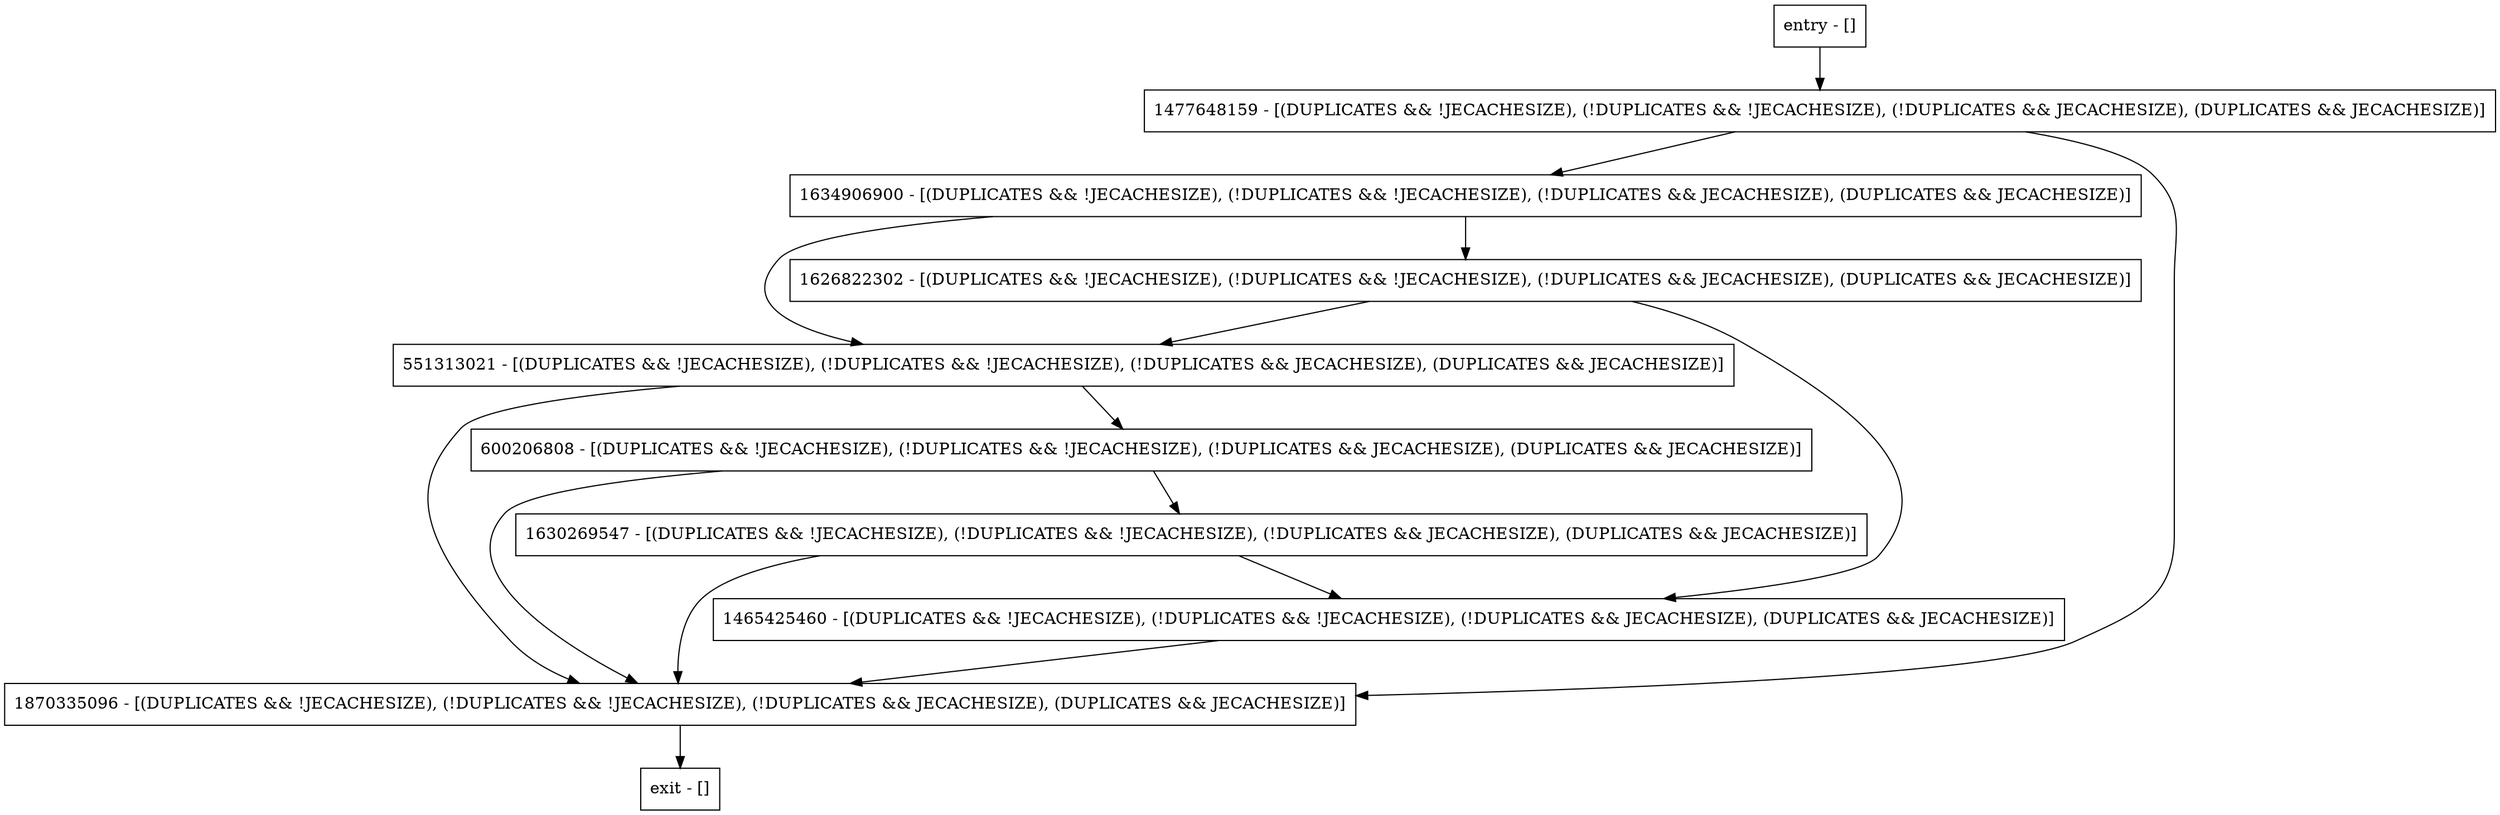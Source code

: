 digraph criticalEviction {
node [shape=record];
1634906900 [label="1634906900 - [(DUPLICATES && !JECACHESIZE), (!DUPLICATES && !JECACHESIZE), (!DUPLICATES && JECACHESIZE), (DUPLICATES && JECACHESIZE)]"];
entry [label="entry - []"];
exit [label="exit - []"];
1626822302 [label="1626822302 - [(DUPLICATES && !JECACHESIZE), (!DUPLICATES && !JECACHESIZE), (!DUPLICATES && JECACHESIZE), (DUPLICATES && JECACHESIZE)]"];
1477648159 [label="1477648159 - [(DUPLICATES && !JECACHESIZE), (!DUPLICATES && !JECACHESIZE), (!DUPLICATES && JECACHESIZE), (DUPLICATES && JECACHESIZE)]"];
551313021 [label="551313021 - [(DUPLICATES && !JECACHESIZE), (!DUPLICATES && !JECACHESIZE), (!DUPLICATES && JECACHESIZE), (DUPLICATES && JECACHESIZE)]"];
1870335096 [label="1870335096 - [(DUPLICATES && !JECACHESIZE), (!DUPLICATES && !JECACHESIZE), (!DUPLICATES && JECACHESIZE), (DUPLICATES && JECACHESIZE)]"];
1465425460 [label="1465425460 - [(DUPLICATES && !JECACHESIZE), (!DUPLICATES && !JECACHESIZE), (!DUPLICATES && JECACHESIZE), (DUPLICATES && JECACHESIZE)]"];
600206808 [label="600206808 - [(DUPLICATES && !JECACHESIZE), (!DUPLICATES && !JECACHESIZE), (!DUPLICATES && JECACHESIZE), (DUPLICATES && JECACHESIZE)]"];
1630269547 [label="1630269547 - [(DUPLICATES && !JECACHESIZE), (!DUPLICATES && !JECACHESIZE), (!DUPLICATES && JECACHESIZE), (DUPLICATES && JECACHESIZE)]"];
entry;
exit;
1634906900 -> 1626822302;
1634906900 -> 551313021;
entry -> 1477648159;
1626822302 -> 551313021;
1626822302 -> 1465425460;
1477648159 -> 1634906900;
1477648159 -> 1870335096;
551313021 -> 1870335096;
551313021 -> 600206808;
1870335096 -> exit;
1465425460 -> 1870335096;
600206808 -> 1870335096;
600206808 -> 1630269547;
1630269547 -> 1870335096;
1630269547 -> 1465425460;
}
